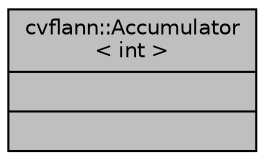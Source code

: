digraph "cvflann::Accumulator&lt; int &gt;"
{
 // LATEX_PDF_SIZE
  edge [fontname="Helvetica",fontsize="10",labelfontname="Helvetica",labelfontsize="10"];
  node [fontname="Helvetica",fontsize="10",shape=record];
  Node1 [label="{cvflann::Accumulator\l\< int \>\n||}",height=0.2,width=0.4,color="black", fillcolor="grey75", style="filled", fontcolor="black",tooltip=" "];
}
